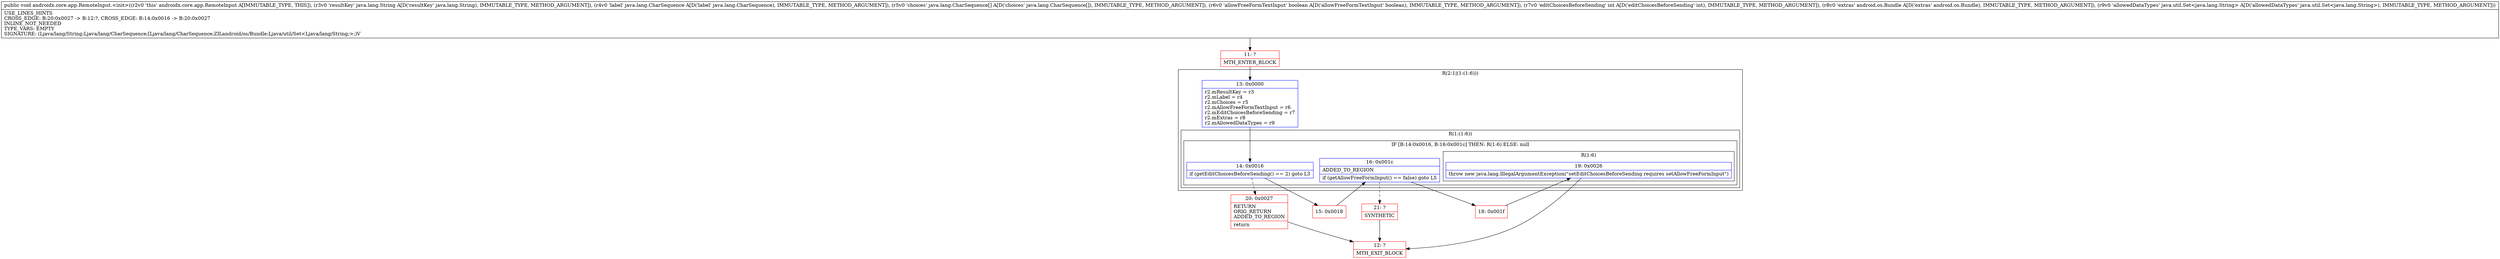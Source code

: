 digraph "CFG forandroidx.core.app.RemoteInput.\<init\>(Ljava\/lang\/String;Ljava\/lang\/CharSequence;[Ljava\/lang\/CharSequence;ZILandroid\/os\/Bundle;Ljava\/util\/Set;)V" {
subgraph cluster_Region_1358524363 {
label = "R(2:1|(1:(1:6)))";
node [shape=record,color=blue];
Node_13 [shape=record,label="{13\:\ 0x0000|r2.mResultKey = r3\lr2.mLabel = r4\lr2.mChoices = r5\lr2.mAllowFreeFormTextInput = r6\lr2.mEditChoicesBeforeSending = r7\lr2.mExtras = r8\lr2.mAllowedDataTypes = r9\l}"];
subgraph cluster_Region_1849393411 {
label = "R(1:(1:6))";
node [shape=record,color=blue];
subgraph cluster_IfRegion_1955028847 {
label = "IF [B:14:0x0016, B:16:0x001c] THEN: R(1:6) ELSE: null";
node [shape=record,color=blue];
Node_14 [shape=record,label="{14\:\ 0x0016|if (getEditChoicesBeforeSending() == 2) goto L3\l}"];
Node_16 [shape=record,label="{16\:\ 0x001c|ADDED_TO_REGION\l|if (getAllowFreeFormInput() == false) goto L5\l}"];
subgraph cluster_Region_754812443 {
label = "R(1:6)";
node [shape=record,color=blue];
Node_19 [shape=record,label="{19\:\ 0x0026|throw new java.lang.IllegalArgumentException(\"setEditChoicesBeforeSending requires setAllowFreeFormInput\")\l}"];
}
}
}
}
Node_11 [shape=record,color=red,label="{11\:\ ?|MTH_ENTER_BLOCK\l}"];
Node_15 [shape=record,color=red,label="{15\:\ 0x0018}"];
Node_18 [shape=record,color=red,label="{18\:\ 0x001f}"];
Node_12 [shape=record,color=red,label="{12\:\ ?|MTH_EXIT_BLOCK\l}"];
Node_21 [shape=record,color=red,label="{21\:\ ?|SYNTHETIC\l}"];
Node_20 [shape=record,color=red,label="{20\:\ 0x0027|RETURN\lORIG_RETURN\lADDED_TO_REGION\l|return\l}"];
MethodNode[shape=record,label="{public void androidx.core.app.RemoteInput.\<init\>((r2v0 'this' androidx.core.app.RemoteInput A[IMMUTABLE_TYPE, THIS]), (r3v0 'resultKey' java.lang.String A[D('resultKey' java.lang.String), IMMUTABLE_TYPE, METHOD_ARGUMENT]), (r4v0 'label' java.lang.CharSequence A[D('label' java.lang.CharSequence), IMMUTABLE_TYPE, METHOD_ARGUMENT]), (r5v0 'choices' java.lang.CharSequence[] A[D('choices' java.lang.CharSequence[]), IMMUTABLE_TYPE, METHOD_ARGUMENT]), (r6v0 'allowFreeFormTextInput' boolean A[D('allowFreeFormTextInput' boolean), IMMUTABLE_TYPE, METHOD_ARGUMENT]), (r7v0 'editChoicesBeforeSending' int A[D('editChoicesBeforeSending' int), IMMUTABLE_TYPE, METHOD_ARGUMENT]), (r8v0 'extras' android.os.Bundle A[D('extras' android.os.Bundle), IMMUTABLE_TYPE, METHOD_ARGUMENT]), (r9v0 'allowedDataTypes' java.util.Set\<java.lang.String\> A[D('allowedDataTypes' java.util.Set\<java.lang.String\>), IMMUTABLE_TYPE, METHOD_ARGUMENT]))  | USE_LINES_HINTS\lCROSS_EDGE: B:20:0x0027 \-\> B:12:?, CROSS_EDGE: B:14:0x0016 \-\> B:20:0x0027\lINLINE_NOT_NEEDED\lTYPE_VARS: EMPTY\lSIGNATURE: (Ljava\/lang\/String;Ljava\/lang\/CharSequence;[Ljava\/lang\/CharSequence;ZILandroid\/os\/Bundle;Ljava\/util\/Set\<Ljava\/lang\/String;\>;)V\l}"];
MethodNode -> Node_11;Node_13 -> Node_14;
Node_14 -> Node_15;
Node_14 -> Node_20[style=dashed];
Node_16 -> Node_18;
Node_16 -> Node_21[style=dashed];
Node_19 -> Node_12;
Node_11 -> Node_13;
Node_15 -> Node_16;
Node_18 -> Node_19;
Node_21 -> Node_12;
Node_20 -> Node_12;
}

